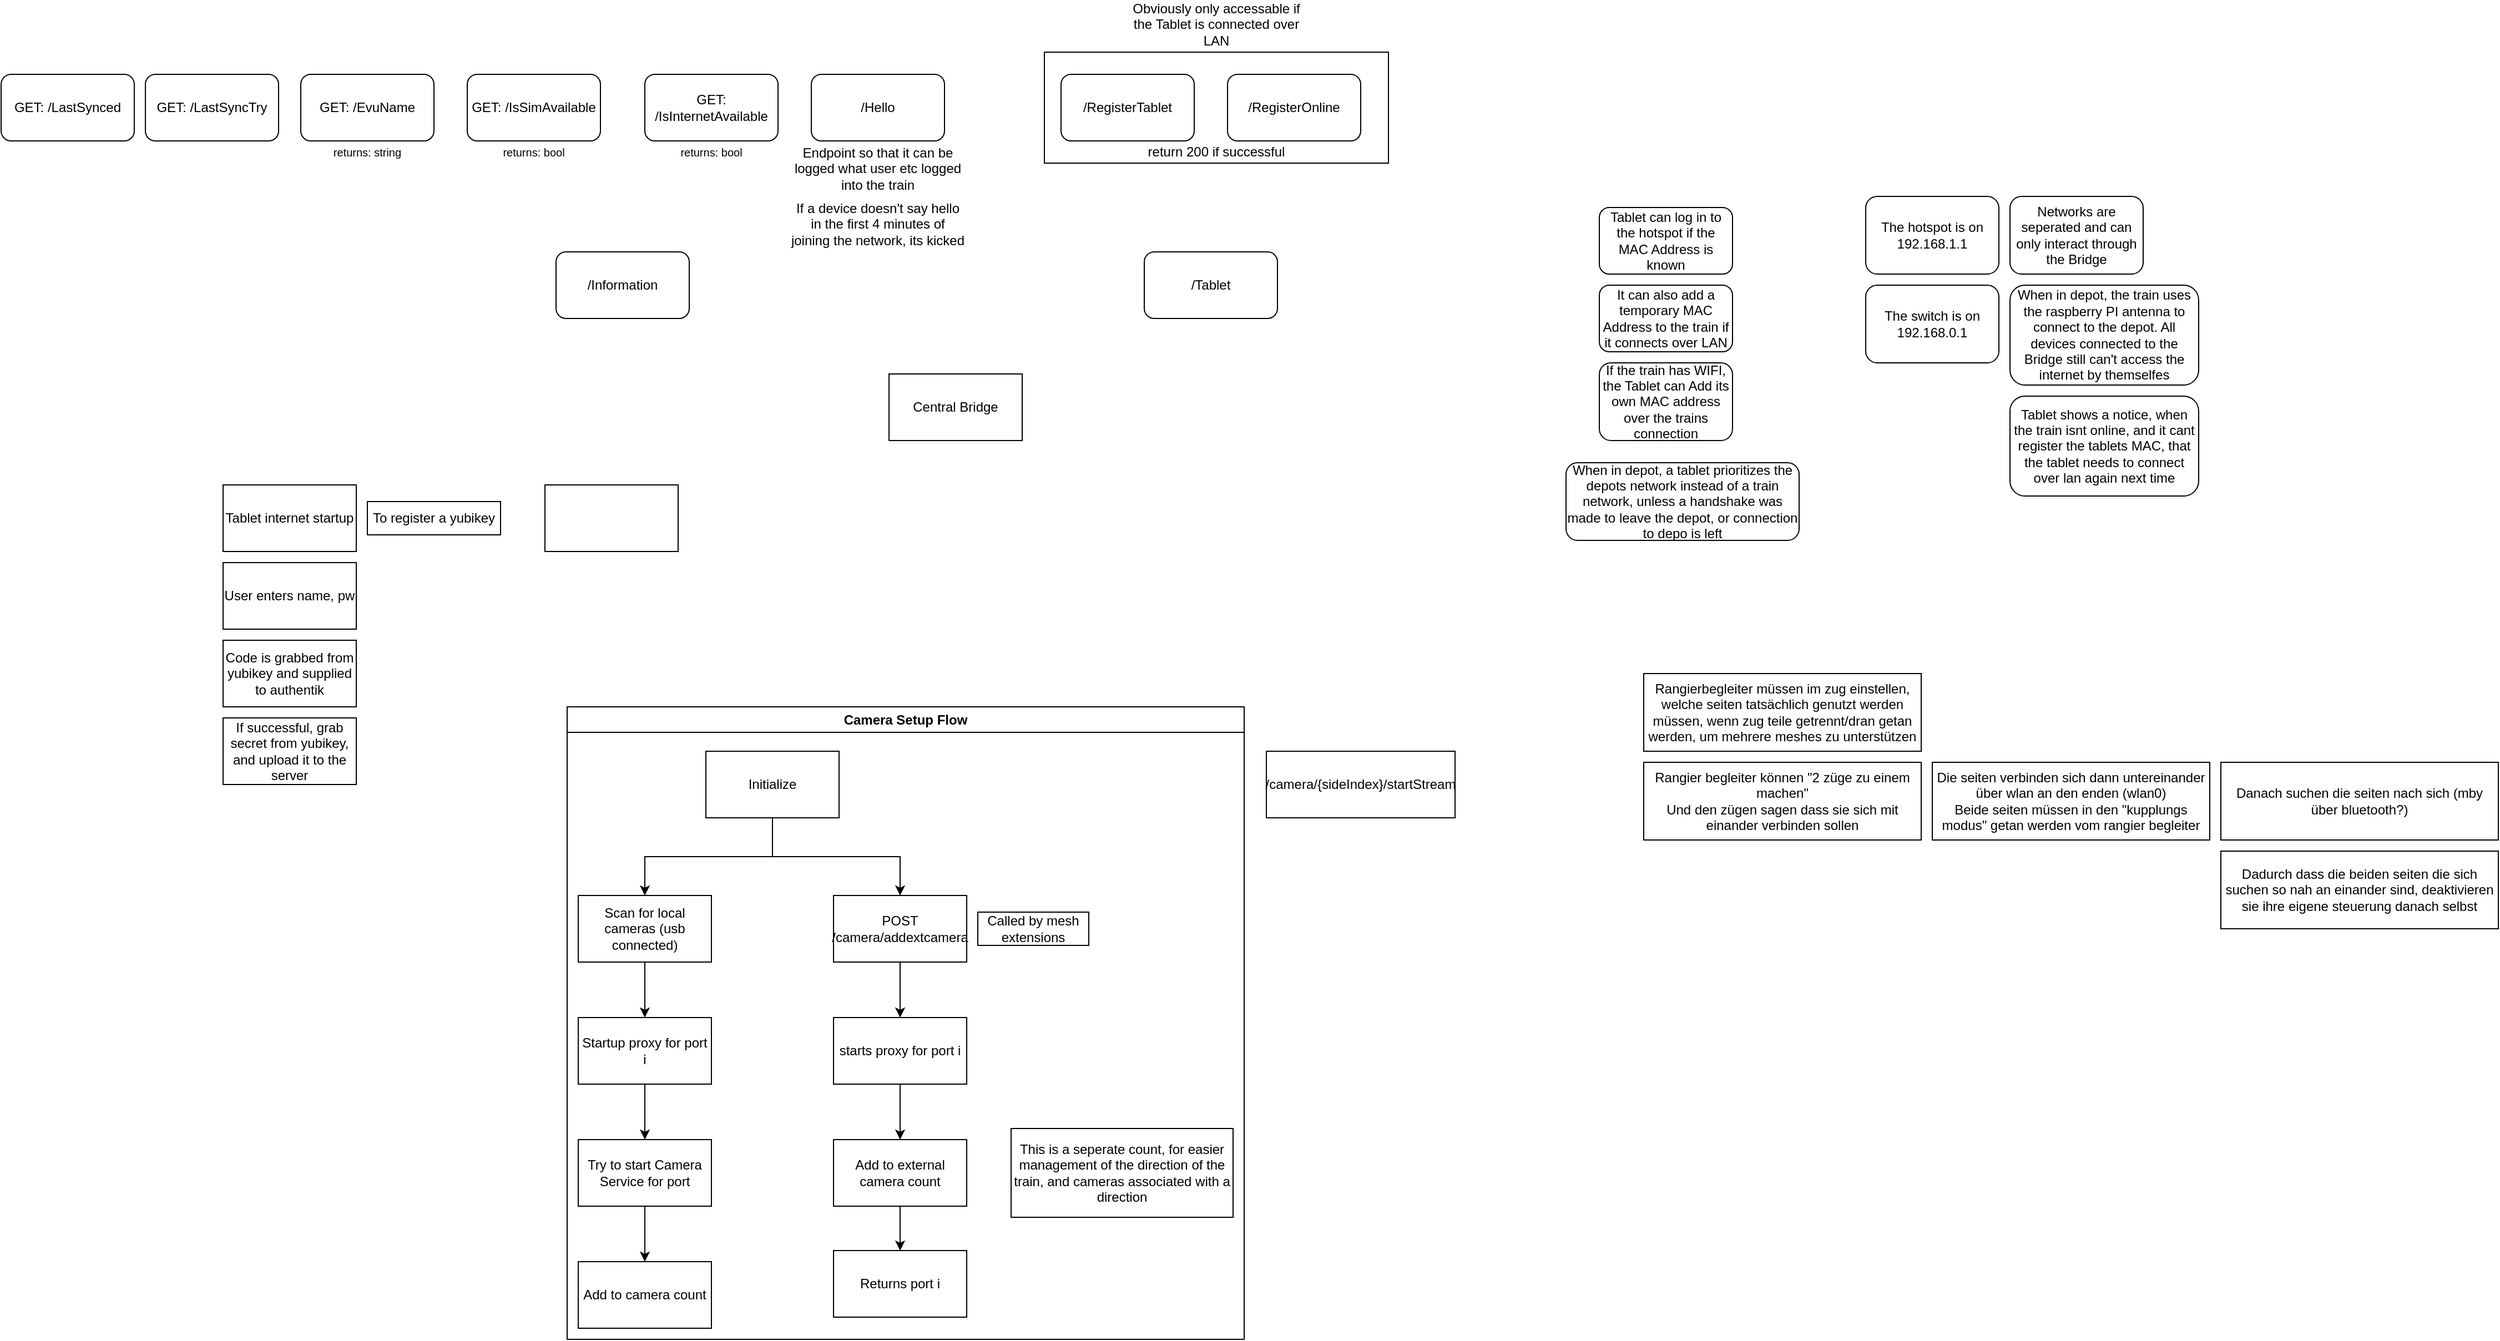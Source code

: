 <mxfile version="26.0.9">
  <diagram name="Page-1" id="dq8juwHjYBTWb1SoAbBf">
    <mxGraphModel dx="2515" dy="608" grid="1" gridSize="10" guides="1" tooltips="1" connect="1" arrows="1" fold="1" page="1" pageScale="1" pageWidth="1920" pageHeight="1200" math="0" shadow="0">
      <root>
        <mxCell id="0" />
        <mxCell id="1" parent="0" />
        <mxCell id="D0AqdsrFLwhoFKeQuo0Y-23" value="" style="rounded=0;whiteSpace=wrap;html=1;" parent="1" vertex="1">
          <mxGeometry x="880" y="230" width="310" height="100" as="geometry" />
        </mxCell>
        <mxCell id="D0AqdsrFLwhoFKeQuo0Y-1" value="Central Bridge" style="rounded=0;whiteSpace=wrap;html=1;" parent="1" vertex="1">
          <mxGeometry x="740" y="520" width="120" height="60" as="geometry" />
        </mxCell>
        <mxCell id="D0AqdsrFLwhoFKeQuo0Y-2" value="/Information" style="rounded=1;whiteSpace=wrap;html=1;" parent="1" vertex="1">
          <mxGeometry x="440" y="410" width="120" height="60" as="geometry" />
        </mxCell>
        <mxCell id="D0AqdsrFLwhoFKeQuo0Y-4" value="GET: /EvuName" style="rounded=1;whiteSpace=wrap;html=1;" parent="1" vertex="1">
          <mxGeometry x="210" y="250" width="120" height="60" as="geometry" />
        </mxCell>
        <mxCell id="D0AqdsrFLwhoFKeQuo0Y-5" value="GET: /IsSimAvailable" style="rounded=1;whiteSpace=wrap;html=1;" parent="1" vertex="1">
          <mxGeometry x="360" y="250" width="120" height="60" as="geometry" />
        </mxCell>
        <mxCell id="D0AqdsrFLwhoFKeQuo0Y-6" value="GET: /IsInternetAvailable" style="rounded=1;whiteSpace=wrap;html=1;" parent="1" vertex="1">
          <mxGeometry x="520" y="250" width="120" height="60" as="geometry" />
        </mxCell>
        <mxCell id="D0AqdsrFLwhoFKeQuo0Y-7" value="&lt;font style=&quot;font-size: 10px;&quot;&gt;returns: string&lt;/font&gt;" style="text;html=1;align=center;verticalAlign=middle;whiteSpace=wrap;rounded=0;" parent="1" vertex="1">
          <mxGeometry x="210" y="310" width="120" height="20" as="geometry" />
        </mxCell>
        <mxCell id="D0AqdsrFLwhoFKeQuo0Y-8" value="&lt;font style=&quot;font-size: 10px;&quot;&gt;returns: bool&lt;/font&gt;" style="text;html=1;align=center;verticalAlign=middle;whiteSpace=wrap;rounded=0;" parent="1" vertex="1">
          <mxGeometry x="360" y="310" width="120" height="20" as="geometry" />
        </mxCell>
        <mxCell id="D0AqdsrFLwhoFKeQuo0Y-9" value="&lt;font style=&quot;font-size: 10px;&quot;&gt;returns: bool&lt;/font&gt;" style="text;html=1;align=center;verticalAlign=middle;whiteSpace=wrap;rounded=0;" parent="1" vertex="1">
          <mxGeometry x="520" y="310" width="120" height="20" as="geometry" />
        </mxCell>
        <mxCell id="D0AqdsrFLwhoFKeQuo0Y-10" value="Tablet can log in to the hotspot if the MAC Address is known" style="rounded=1;whiteSpace=wrap;html=1;" parent="1" vertex="1">
          <mxGeometry x="1380" y="370" width="120" height="60" as="geometry" />
        </mxCell>
        <mxCell id="D0AqdsrFLwhoFKeQuo0Y-11" value="It can also add a temporary MAC Address to the train if it connects over LAN" style="rounded=1;whiteSpace=wrap;html=1;" parent="1" vertex="1">
          <mxGeometry x="1380" y="440" width="120" height="60" as="geometry" />
        </mxCell>
        <mxCell id="D0AqdsrFLwhoFKeQuo0Y-12" value="If the train has WIFI, the Tablet can Add its own MAC address over the trains connection" style="rounded=1;whiteSpace=wrap;html=1;" parent="1" vertex="1">
          <mxGeometry x="1380" y="510" width="120" height="70" as="geometry" />
        </mxCell>
        <mxCell id="D0AqdsrFLwhoFKeQuo0Y-13" value="The hotspot is on 192.168.1.1" style="rounded=1;whiteSpace=wrap;html=1;" parent="1" vertex="1">
          <mxGeometry x="1620" y="360" width="120" height="70" as="geometry" />
        </mxCell>
        <mxCell id="D0AqdsrFLwhoFKeQuo0Y-14" value="The switch is on 192.168.0.1" style="rounded=1;whiteSpace=wrap;html=1;" parent="1" vertex="1">
          <mxGeometry x="1620" y="440" width="120" height="70" as="geometry" />
        </mxCell>
        <mxCell id="D0AqdsrFLwhoFKeQuo0Y-15" value="Networks are seperated and can only interact through the Bridge" style="rounded=1;whiteSpace=wrap;html=1;" parent="1" vertex="1">
          <mxGeometry x="1750" y="360" width="120" height="70" as="geometry" />
        </mxCell>
        <mxCell id="D0AqdsrFLwhoFKeQuo0Y-16" value="/Tablet" style="rounded=1;whiteSpace=wrap;html=1;" parent="1" vertex="1">
          <mxGeometry x="970" y="410" width="120" height="60" as="geometry" />
        </mxCell>
        <mxCell id="D0AqdsrFLwhoFKeQuo0Y-17" value="/Hello" style="rounded=1;whiteSpace=wrap;html=1;" parent="1" vertex="1">
          <mxGeometry x="670" y="250" width="120" height="60" as="geometry" />
        </mxCell>
        <mxCell id="D0AqdsrFLwhoFKeQuo0Y-18" value="/RegisterTablet" style="rounded=1;whiteSpace=wrap;html=1;" parent="1" vertex="1">
          <mxGeometry x="895" y="250" width="120" height="60" as="geometry" />
        </mxCell>
        <mxCell id="D0AqdsrFLwhoFKeQuo0Y-20" value="Endpoint so that it can be logged what user etc logged into the train" style="text;html=1;align=center;verticalAlign=middle;whiteSpace=wrap;rounded=0;" parent="1" vertex="1">
          <mxGeometry x="650" y="310" width="160" height="50" as="geometry" />
        </mxCell>
        <mxCell id="D0AqdsrFLwhoFKeQuo0Y-21" value="/RegisterOnline" style="rounded=1;whiteSpace=wrap;html=1;" parent="1" vertex="1">
          <mxGeometry x="1045" y="250" width="120" height="60" as="geometry" />
        </mxCell>
        <mxCell id="D0AqdsrFLwhoFKeQuo0Y-22" value="Obviously only accessable if the Tablet is connected over LAN" style="text;html=1;align=center;verticalAlign=middle;whiteSpace=wrap;rounded=0;" parent="1" vertex="1">
          <mxGeometry x="955" y="190" width="160" height="30" as="geometry" />
        </mxCell>
        <mxCell id="D0AqdsrFLwhoFKeQuo0Y-24" value="When in depot, the train uses the raspberry PI antenna to connect to the depot. All devices connected to the Bridge still can&#39;t access the internet by themselfes" style="rounded=1;whiteSpace=wrap;html=1;" parent="1" vertex="1">
          <mxGeometry x="1750" y="440" width="170" height="90" as="geometry" />
        </mxCell>
        <mxCell id="D0AqdsrFLwhoFKeQuo0Y-25" value="Tablet shows a notice, when the train isnt online, and it cant register the tablets MAC, that the tablet needs to connect over lan again next time" style="rounded=1;whiteSpace=wrap;html=1;" parent="1" vertex="1">
          <mxGeometry x="1750" y="540" width="170" height="90" as="geometry" />
        </mxCell>
        <mxCell id="D0AqdsrFLwhoFKeQuo0Y-27" value="return 200 if successful" style="text;html=1;align=center;verticalAlign=middle;whiteSpace=wrap;rounded=0;" parent="1" vertex="1">
          <mxGeometry x="920" y="310" width="230" height="20" as="geometry" />
        </mxCell>
        <mxCell id="D0AqdsrFLwhoFKeQuo0Y-29" value="When in depot, a tablet prioritizes the depots network instead of a train network, unless a handshake was made to leave the depot, or connection to depo is left" style="rounded=1;whiteSpace=wrap;html=1;" parent="1" vertex="1">
          <mxGeometry x="1350" y="600" width="210" height="70" as="geometry" />
        </mxCell>
        <mxCell id="D0AqdsrFLwhoFKeQuo0Y-30" value="If a device doesn&#39;t say hello in the first 4 minutes of joining the network, its kicked" style="text;html=1;align=center;verticalAlign=middle;whiteSpace=wrap;rounded=0;" parent="1" vertex="1">
          <mxGeometry x="650" y="360" width="160" height="50" as="geometry" />
        </mxCell>
        <mxCell id="nHDwqZT88RZeFxS14gR3-1" value="Tablet internet startup" style="rounded=0;whiteSpace=wrap;html=1;" parent="1" vertex="1">
          <mxGeometry x="140" y="620" width="120" height="60" as="geometry" />
        </mxCell>
        <mxCell id="nHDwqZT88RZeFxS14gR3-2" value="User enters name, pw" style="rounded=0;whiteSpace=wrap;html=1;" parent="1" vertex="1">
          <mxGeometry x="140" y="690" width="120" height="60" as="geometry" />
        </mxCell>
        <mxCell id="nHDwqZT88RZeFxS14gR3-3" value="To register a yubikey" style="rounded=0;whiteSpace=wrap;html=1;" parent="1" vertex="1">
          <mxGeometry x="270" y="635" width="120" height="30" as="geometry" />
        </mxCell>
        <mxCell id="nHDwqZT88RZeFxS14gR3-4" value="Code is grabbed from yubikey and supplied to authentik" style="rounded=0;whiteSpace=wrap;html=1;" parent="1" vertex="1">
          <mxGeometry x="140" y="760" width="120" height="60" as="geometry" />
        </mxCell>
        <mxCell id="nHDwqZT88RZeFxS14gR3-5" value="If successful, grab secret from yubikey, and upload it to the server" style="rounded=0;whiteSpace=wrap;html=1;" parent="1" vertex="1">
          <mxGeometry x="140" y="830" width="120" height="60" as="geometry" />
        </mxCell>
        <mxCell id="nHDwqZT88RZeFxS14gR3-6" value="" style="rounded=0;whiteSpace=wrap;html=1;" parent="1" vertex="1">
          <mxGeometry x="430" y="620" width="120" height="60" as="geometry" />
        </mxCell>
        <mxCell id="nHDwqZT88RZeFxS14gR3-7" value="GET: /LastSyncTry" style="rounded=1;whiteSpace=wrap;html=1;" parent="1" vertex="1">
          <mxGeometry x="70" y="250" width="120" height="60" as="geometry" />
        </mxCell>
        <mxCell id="nHDwqZT88RZeFxS14gR3-8" value="GET: /LastSynced" style="rounded=1;whiteSpace=wrap;html=1;" parent="1" vertex="1">
          <mxGeometry x="-60" y="250" width="120" height="60" as="geometry" />
        </mxCell>
        <mxCell id="RrzdnQDn-9nG9QoV303n-1" value="Camera Setup Flow" style="swimlane;whiteSpace=wrap;html=1;" parent="1" vertex="1">
          <mxGeometry x="450" y="820" width="610" height="570" as="geometry" />
        </mxCell>
        <mxCell id="RrzdnQDn-9nG9QoV303n-23" style="edgeStyle=orthogonalEdgeStyle;rounded=0;orthogonalLoop=1;jettySize=auto;html=1;entryX=0.5;entryY=0;entryDx=0;entryDy=0;" parent="RrzdnQDn-9nG9QoV303n-1" source="RrzdnQDn-9nG9QoV303n-2" target="RrzdnQDn-9nG9QoV303n-3" edge="1">
          <mxGeometry relative="1" as="geometry" />
        </mxCell>
        <mxCell id="RrzdnQDn-9nG9QoV303n-24" style="edgeStyle=orthogonalEdgeStyle;rounded=0;orthogonalLoop=1;jettySize=auto;html=1;entryX=0.5;entryY=0;entryDx=0;entryDy=0;" parent="RrzdnQDn-9nG9QoV303n-1" source="RrzdnQDn-9nG9QoV303n-2" target="RrzdnQDn-9nG9QoV303n-11" edge="1">
          <mxGeometry relative="1" as="geometry" />
        </mxCell>
        <mxCell id="RrzdnQDn-9nG9QoV303n-2" value="Initialize" style="rounded=0;whiteSpace=wrap;html=1;" parent="RrzdnQDn-9nG9QoV303n-1" vertex="1">
          <mxGeometry x="125" y="40" width="120" height="60" as="geometry" />
        </mxCell>
        <mxCell id="RrzdnQDn-9nG9QoV303n-8" style="edgeStyle=orthogonalEdgeStyle;rounded=0;orthogonalLoop=1;jettySize=auto;html=1;entryX=0.5;entryY=0;entryDx=0;entryDy=0;" parent="RrzdnQDn-9nG9QoV303n-1" source="RrzdnQDn-9nG9QoV303n-3" target="RrzdnQDn-9nG9QoV303n-5" edge="1">
          <mxGeometry relative="1" as="geometry" />
        </mxCell>
        <mxCell id="RrzdnQDn-9nG9QoV303n-3" value="Scan for local cameras (usb connected)" style="rounded=0;whiteSpace=wrap;html=1;" parent="RrzdnQDn-9nG9QoV303n-1" vertex="1">
          <mxGeometry x="10" y="170" width="120" height="60" as="geometry" />
        </mxCell>
        <mxCell id="RrzdnQDn-9nG9QoV303n-10" style="edgeStyle=orthogonalEdgeStyle;rounded=0;orthogonalLoop=1;jettySize=auto;html=1;entryX=0.5;entryY=0;entryDx=0;entryDy=0;" parent="RrzdnQDn-9nG9QoV303n-1" source="RrzdnQDn-9nG9QoV303n-4" target="RrzdnQDn-9nG9QoV303n-6" edge="1">
          <mxGeometry relative="1" as="geometry" />
        </mxCell>
        <mxCell id="RrzdnQDn-9nG9QoV303n-4" value="Try to start Camera Service for port" style="rounded=0;whiteSpace=wrap;html=1;" parent="RrzdnQDn-9nG9QoV303n-1" vertex="1">
          <mxGeometry x="10" y="390" width="120" height="60" as="geometry" />
        </mxCell>
        <mxCell id="RrzdnQDn-9nG9QoV303n-9" style="edgeStyle=orthogonalEdgeStyle;rounded=0;orthogonalLoop=1;jettySize=auto;html=1;entryX=0.5;entryY=0;entryDx=0;entryDy=0;" parent="RrzdnQDn-9nG9QoV303n-1" source="RrzdnQDn-9nG9QoV303n-5" target="RrzdnQDn-9nG9QoV303n-4" edge="1">
          <mxGeometry relative="1" as="geometry" />
        </mxCell>
        <mxCell id="RrzdnQDn-9nG9QoV303n-5" value="Startup proxy for port i" style="rounded=0;whiteSpace=wrap;html=1;" parent="RrzdnQDn-9nG9QoV303n-1" vertex="1">
          <mxGeometry x="10" y="280" width="120" height="60" as="geometry" />
        </mxCell>
        <mxCell id="RrzdnQDn-9nG9QoV303n-6" value="Add to camera count" style="rounded=0;whiteSpace=wrap;html=1;" parent="RrzdnQDn-9nG9QoV303n-1" vertex="1">
          <mxGeometry x="10" y="500" width="120" height="60" as="geometry" />
        </mxCell>
        <mxCell id="RrzdnQDn-9nG9QoV303n-16" style="edgeStyle=orthogonalEdgeStyle;rounded=0;orthogonalLoop=1;jettySize=auto;html=1;entryX=0.5;entryY=0;entryDx=0;entryDy=0;" parent="RrzdnQDn-9nG9QoV303n-1" source="RrzdnQDn-9nG9QoV303n-11" target="RrzdnQDn-9nG9QoV303n-14" edge="1">
          <mxGeometry relative="1" as="geometry" />
        </mxCell>
        <mxCell id="RrzdnQDn-9nG9QoV303n-11" value="POST&lt;br&gt;/camera/addextcamera" style="rounded=0;whiteSpace=wrap;html=1;" parent="RrzdnQDn-9nG9QoV303n-1" vertex="1">
          <mxGeometry x="240" y="170" width="120" height="60" as="geometry" />
        </mxCell>
        <mxCell id="RrzdnQDn-9nG9QoV303n-12" value="Returns port i" style="rounded=0;whiteSpace=wrap;html=1;" parent="RrzdnQDn-9nG9QoV303n-1" vertex="1">
          <mxGeometry x="240" y="490" width="120" height="60" as="geometry" />
        </mxCell>
        <mxCell id="RrzdnQDn-9nG9QoV303n-19" style="edgeStyle=orthogonalEdgeStyle;rounded=0;orthogonalLoop=1;jettySize=auto;html=1;entryX=0.5;entryY=0;entryDx=0;entryDy=0;" parent="RrzdnQDn-9nG9QoV303n-1" source="RrzdnQDn-9nG9QoV303n-14" target="RrzdnQDn-9nG9QoV303n-18" edge="1">
          <mxGeometry relative="1" as="geometry" />
        </mxCell>
        <mxCell id="RrzdnQDn-9nG9QoV303n-14" value="starts proxy for port i" style="rounded=0;whiteSpace=wrap;html=1;" parent="RrzdnQDn-9nG9QoV303n-1" vertex="1">
          <mxGeometry x="240" y="280" width="120" height="60" as="geometry" />
        </mxCell>
        <mxCell id="RrzdnQDn-9nG9QoV303n-20" style="edgeStyle=orthogonalEdgeStyle;rounded=0;orthogonalLoop=1;jettySize=auto;html=1;entryX=0.5;entryY=0;entryDx=0;entryDy=0;" parent="RrzdnQDn-9nG9QoV303n-1" source="RrzdnQDn-9nG9QoV303n-18" target="RrzdnQDn-9nG9QoV303n-12" edge="1">
          <mxGeometry relative="1" as="geometry" />
        </mxCell>
        <mxCell id="RrzdnQDn-9nG9QoV303n-18" value="Add to external camera count" style="rounded=0;whiteSpace=wrap;html=1;" parent="RrzdnQDn-9nG9QoV303n-1" vertex="1">
          <mxGeometry x="240" y="390" width="120" height="60" as="geometry" />
        </mxCell>
        <mxCell id="RrzdnQDn-9nG9QoV303n-22" value="This is a seperate count, for easier management of the direction of the train, and cameras associated with a direction" style="rounded=0;whiteSpace=wrap;html=1;" parent="RrzdnQDn-9nG9QoV303n-1" vertex="1">
          <mxGeometry x="400" y="380" width="200" height="80" as="geometry" />
        </mxCell>
        <mxCell id="RrzdnQDn-9nG9QoV303n-25" value="Called by mesh extensions" style="rounded=0;whiteSpace=wrap;html=1;" parent="RrzdnQDn-9nG9QoV303n-1" vertex="1">
          <mxGeometry x="370" y="185" width="100" height="30" as="geometry" />
        </mxCell>
        <mxCell id="RrzdnQDn-9nG9QoV303n-26" value="/camera/{sideIndex}/startStream" style="rounded=0;whiteSpace=wrap;html=1;" parent="1" vertex="1">
          <mxGeometry x="1080" y="860" width="170" height="60" as="geometry" />
        </mxCell>
        <mxCell id="RrzdnQDn-9nG9QoV303n-27" value="Rangierbegleiter müssen im zug einstellen, welche seiten tatsächlich genutzt werden müssen, wenn zug teile getrennt/dran getan werden, um mehrere meshes zu unterstützen" style="rounded=0;whiteSpace=wrap;html=1;" parent="1" vertex="1">
          <mxGeometry x="1420" y="790" width="250" height="70" as="geometry" />
        </mxCell>
        <mxCell id="RrzdnQDn-9nG9QoV303n-28" value="Rangier begleiter können &quot;2 züge zu einem machen&quot;&lt;div&gt;Und den zügen sagen dass sie sich mit einander verbinden sollen&lt;/div&gt;" style="rounded=0;whiteSpace=wrap;html=1;" parent="1" vertex="1">
          <mxGeometry x="1420" y="870" width="250" height="70" as="geometry" />
        </mxCell>
        <mxCell id="RrzdnQDn-9nG9QoV303n-29" value="Die seiten verbinden sich dann untereinander über wlan an den enden (wlan0)&lt;br&gt;Beide seiten müssen in den &quot;kupplungs modus&quot; getan werden vom rangier begleiter" style="rounded=0;whiteSpace=wrap;html=1;" parent="1" vertex="1">
          <mxGeometry x="1680" y="870" width="250" height="70" as="geometry" />
        </mxCell>
        <mxCell id="fbIB9J7qFFFKaNbtSgQg-2" value="Danach suchen die seiten nach sich (mby über bluetooth?)" style="rounded=0;whiteSpace=wrap;html=1;" vertex="1" parent="1">
          <mxGeometry x="1940" y="870" width="250" height="70" as="geometry" />
        </mxCell>
        <mxCell id="fbIB9J7qFFFKaNbtSgQg-3" value="Dadurch dass die beiden seiten die sich suchen so nah an einander sind, deaktivieren sie ihre eigene steuerung danach selbst" style="rounded=0;whiteSpace=wrap;html=1;" vertex="1" parent="1">
          <mxGeometry x="1940" y="950" width="250" height="70" as="geometry" />
        </mxCell>
      </root>
    </mxGraphModel>
  </diagram>
</mxfile>

